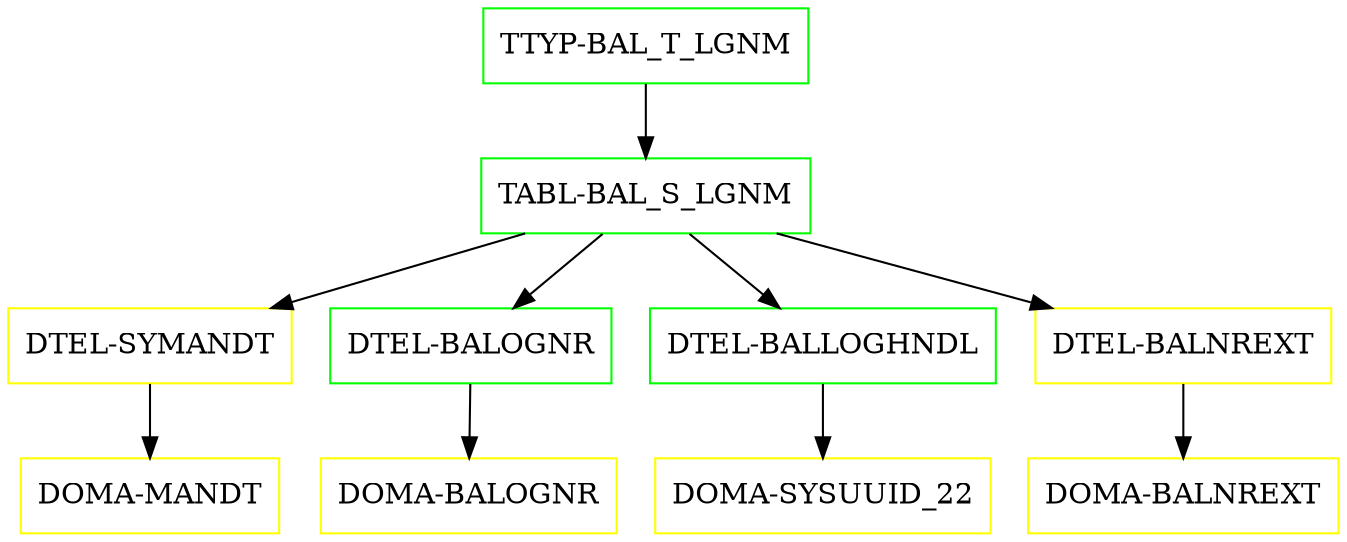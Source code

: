 digraph G {
  "TTYP-BAL_T_LGNM" [shape=box,color=green];
  "TABL-BAL_S_LGNM" [shape=box,color=green,URL="./TABL_BAL_S_LGNM.html"];
  "DTEL-SYMANDT" [shape=box,color=yellow,URL="./DTEL_SYMANDT.html"];
  "DOMA-MANDT" [shape=box,color=yellow,URL="./DOMA_MANDT.html"];
  "DTEL-BALOGNR" [shape=box,color=green,URL="./DTEL_BALOGNR.html"];
  "DOMA-BALOGNR" [shape=box,color=yellow,URL="./DOMA_BALOGNR.html"];
  "DTEL-BALLOGHNDL" [shape=box,color=green,URL="./DTEL_BALLOGHNDL.html"];
  "DOMA-SYSUUID_22" [shape=box,color=yellow,URL="./DOMA_SYSUUID_22.html"];
  "DTEL-BALNREXT" [shape=box,color=yellow,URL="./DTEL_BALNREXT.html"];
  "DOMA-BALNREXT" [shape=box,color=yellow,URL="./DOMA_BALNREXT.html"];
  "TTYP-BAL_T_LGNM" -> "TABL-BAL_S_LGNM";
  "TABL-BAL_S_LGNM" -> "DTEL-BALNREXT";
  "TABL-BAL_S_LGNM" -> "DTEL-BALLOGHNDL";
  "TABL-BAL_S_LGNM" -> "DTEL-BALOGNR";
  "TABL-BAL_S_LGNM" -> "DTEL-SYMANDT";
  "DTEL-SYMANDT" -> "DOMA-MANDT";
  "DTEL-BALOGNR" -> "DOMA-BALOGNR";
  "DTEL-BALLOGHNDL" -> "DOMA-SYSUUID_22";
  "DTEL-BALNREXT" -> "DOMA-BALNREXT";
}
